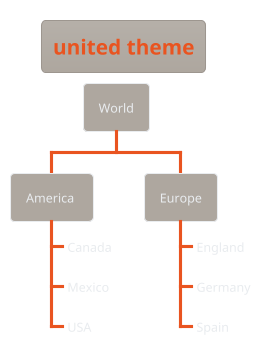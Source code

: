 ' Do not edit
' Theme Gallery
' autogenerated by script
'
@startwbs
!theme united
title united theme
* World
** America 
***_ Canada 
***_ Mexico
***_ USA
** Europe
***_  England
***_  Germany
***_  Spain
@endwbs
